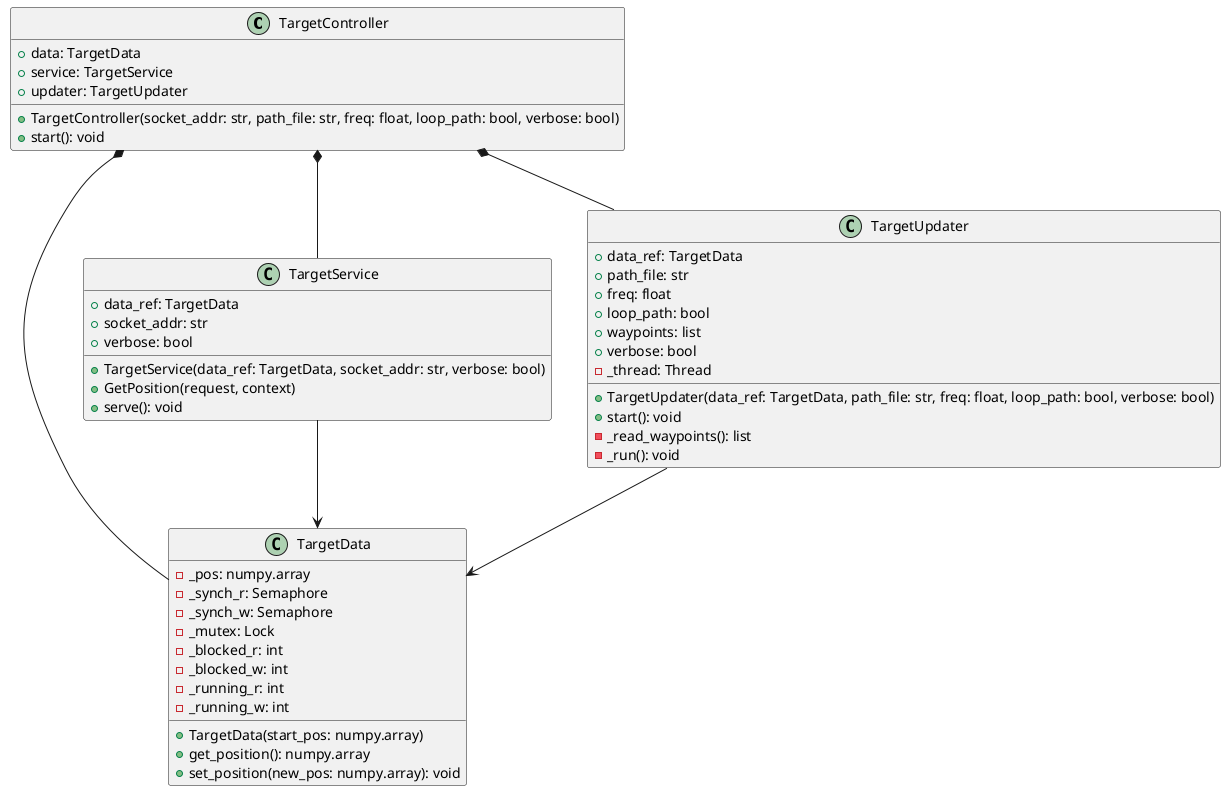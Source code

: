 @startuml

class TargetController {
    + data: TargetData
    + service: TargetService
    + updater: TargetUpdater
    + TargetController(socket_addr: str, path_file: str, freq: float, loop_path: bool, verbose: bool)
    + start(): void
}

class TargetData {
    - _pos: numpy.array
    - _synch_r: Semaphore
    - _synch_w: Semaphore
    - _mutex: Lock
    - _blocked_r: int
    - _blocked_w: int
    - _running_r: int
    - _running_w: int
    + TargetData(start_pos: numpy.array)
    + get_position(): numpy.array
    + set_position(new_pos: numpy.array): void
}

class TargetService {
    + data_ref: TargetData
    + socket_addr: str
    + verbose: bool
    + TargetService(data_ref: TargetData, socket_addr: str, verbose: bool)
    + GetPosition(request, context)
    + serve(): void
}

class TargetUpdater {
    + data_ref: TargetData
    + path_file: str
    + freq: float
    + loop_path: bool
    + waypoints: list
    + verbose: bool
    - _thread: Thread
    + TargetUpdater(data_ref: TargetData, path_file: str, freq: float, loop_path: bool, verbose: bool)
    + start(): void
    - _read_waypoints(): list
    - _run(): void
}

TargetController *-- TargetData
TargetController *-- TargetService
TargetController *-- TargetUpdater
TargetService --> TargetData
TargetUpdater --> TargetData

@enduml
